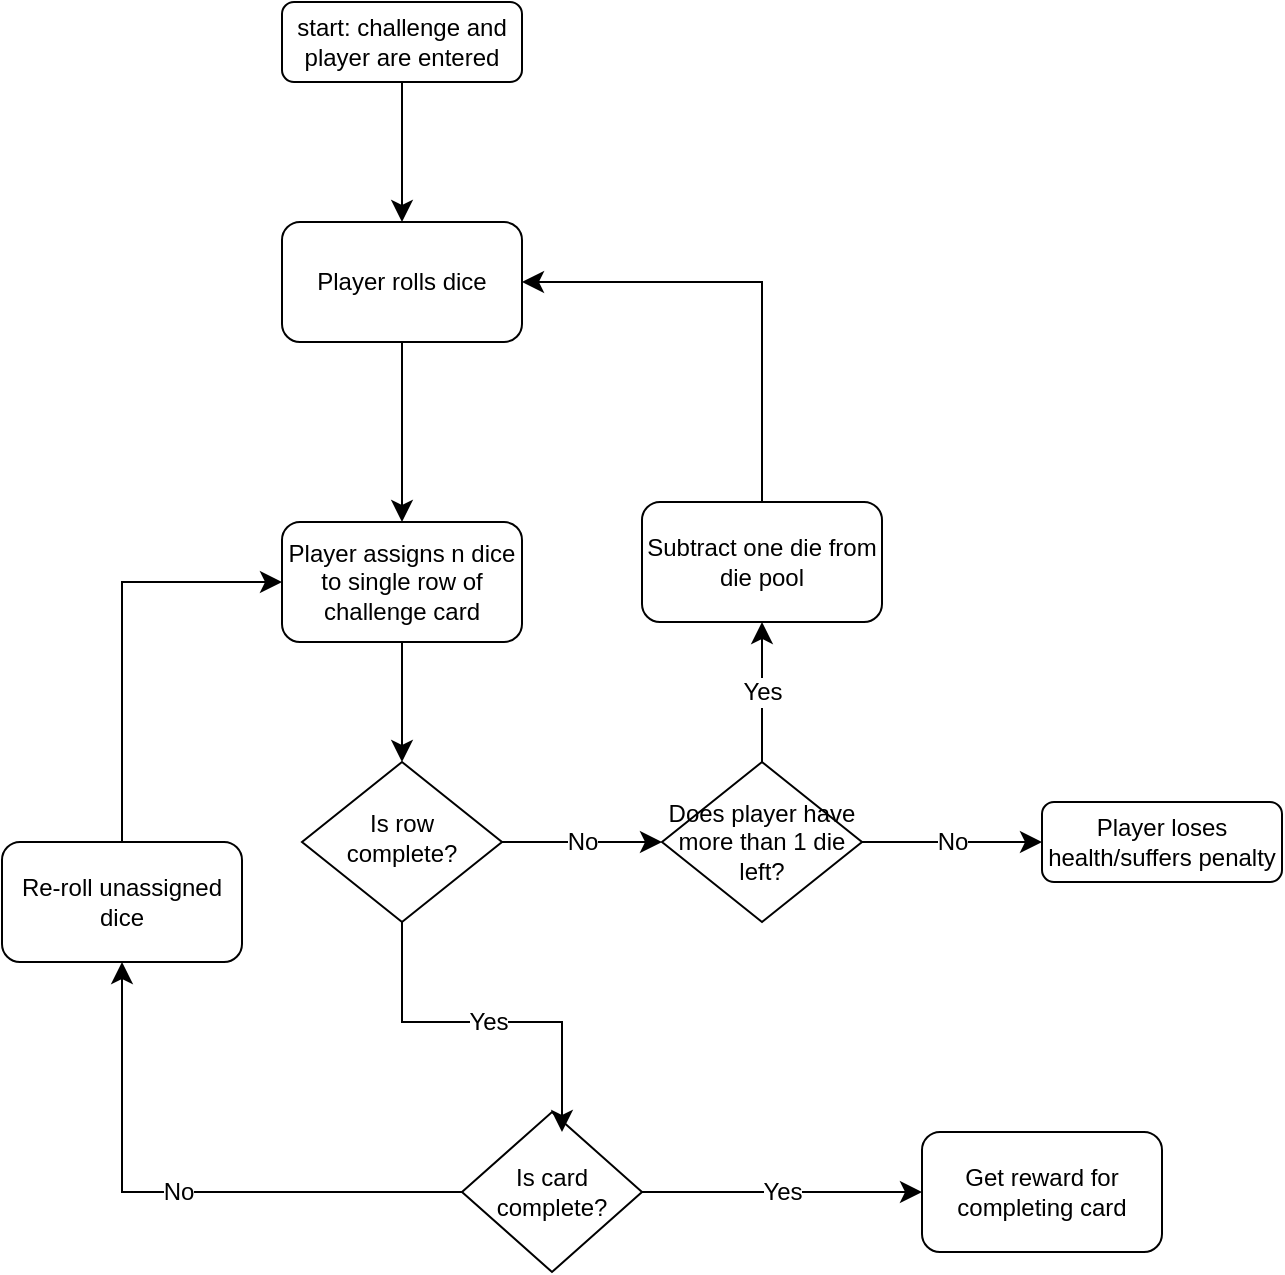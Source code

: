 <mxfile version="24.2.8" type="github">
  <diagram id="C5RBs43oDa-KdzZeNtuy" name="Page-1">
    <mxGraphModel dx="899" dy="338" grid="1" gridSize="10" guides="1" tooltips="1" connect="1" arrows="1" fold="1" page="1" pageScale="1" pageWidth="827" pageHeight="1169" math="0" shadow="0">
      <root>
        <mxCell id="WIyWlLk6GJQsqaUBKTNV-0" />
        <mxCell id="WIyWlLk6GJQsqaUBKTNV-1" parent="WIyWlLk6GJQsqaUBKTNV-0" />
        <mxCell id="-_gRDPvMxVGBRWyu3tF--1" value="" style="edgeStyle=none;curved=1;rounded=0;orthogonalLoop=1;jettySize=auto;html=1;fontSize=12;startSize=8;endSize=8;" edge="1" parent="WIyWlLk6GJQsqaUBKTNV-1" source="WIyWlLk6GJQsqaUBKTNV-3" target="-_gRDPvMxVGBRWyu3tF--0">
          <mxGeometry relative="1" as="geometry" />
        </mxCell>
        <mxCell id="WIyWlLk6GJQsqaUBKTNV-3" value="start: challenge and player are entered" style="rounded=1;whiteSpace=wrap;html=1;fontSize=12;glass=0;strokeWidth=1;shadow=0;" parent="WIyWlLk6GJQsqaUBKTNV-1" vertex="1">
          <mxGeometry x="160" y="30" width="120" height="40" as="geometry" />
        </mxCell>
        <mxCell id="-_gRDPvMxVGBRWyu3tF--5" value="No" style="edgeStyle=none;curved=1;rounded=0;orthogonalLoop=1;jettySize=auto;html=1;exitX=1;exitY=0.5;exitDx=0;exitDy=0;fontSize=12;startSize=8;endSize=8;" edge="1" parent="WIyWlLk6GJQsqaUBKTNV-1" source="WIyWlLk6GJQsqaUBKTNV-6">
          <mxGeometry relative="1" as="geometry">
            <mxPoint x="350" y="450" as="targetPoint" />
          </mxGeometry>
        </mxCell>
        <mxCell id="WIyWlLk6GJQsqaUBKTNV-6" value="Is row complete?" style="rhombus;whiteSpace=wrap;html=1;shadow=0;fontFamily=Helvetica;fontSize=12;align=center;strokeWidth=1;spacing=6;spacingTop=-4;" parent="WIyWlLk6GJQsqaUBKTNV-1" vertex="1">
          <mxGeometry x="170" y="410" width="100" height="80" as="geometry" />
        </mxCell>
        <mxCell id="WIyWlLk6GJQsqaUBKTNV-7" value="Player loses health/suffers penalty" style="rounded=1;whiteSpace=wrap;html=1;fontSize=12;glass=0;strokeWidth=1;shadow=0;" parent="WIyWlLk6GJQsqaUBKTNV-1" vertex="1">
          <mxGeometry x="540" y="430" width="120" height="40" as="geometry" />
        </mxCell>
        <mxCell id="-_gRDPvMxVGBRWyu3tF--2" style="edgeStyle=none;curved=1;rounded=0;orthogonalLoop=1;jettySize=auto;html=1;fontSize=12;startSize=8;endSize=8;" edge="1" parent="WIyWlLk6GJQsqaUBKTNV-1" source="-_gRDPvMxVGBRWyu3tF--0">
          <mxGeometry relative="1" as="geometry">
            <mxPoint x="220" y="290" as="targetPoint" />
          </mxGeometry>
        </mxCell>
        <mxCell id="-_gRDPvMxVGBRWyu3tF--0" value="Player rolls dice" style="whiteSpace=wrap;html=1;rounded=1;glass=0;strokeWidth=1;shadow=0;" vertex="1" parent="WIyWlLk6GJQsqaUBKTNV-1">
          <mxGeometry x="160" y="140" width="120" height="60" as="geometry" />
        </mxCell>
        <mxCell id="-_gRDPvMxVGBRWyu3tF--4" style="edgeStyle=none;curved=1;rounded=0;orthogonalLoop=1;jettySize=auto;html=1;entryX=0.5;entryY=0;entryDx=0;entryDy=0;fontSize=12;startSize=8;endSize=8;" edge="1" parent="WIyWlLk6GJQsqaUBKTNV-1" source="-_gRDPvMxVGBRWyu3tF--3" target="WIyWlLk6GJQsqaUBKTNV-6">
          <mxGeometry relative="1" as="geometry" />
        </mxCell>
        <mxCell id="-_gRDPvMxVGBRWyu3tF--3" value="Player assigns n dice to single row of challenge card" style="rounded=1;whiteSpace=wrap;html=1;" vertex="1" parent="WIyWlLk6GJQsqaUBKTNV-1">
          <mxGeometry x="160" y="290" width="120" height="60" as="geometry" />
        </mxCell>
        <mxCell id="-_gRDPvMxVGBRWyu3tF--9" value="Yes" style="edgeStyle=none;curved=1;rounded=0;orthogonalLoop=1;jettySize=auto;html=1;fontSize=12;startSize=8;endSize=8;entryX=0.5;entryY=1;entryDx=0;entryDy=0;" edge="1" parent="WIyWlLk6GJQsqaUBKTNV-1" source="-_gRDPvMxVGBRWyu3tF--8" target="-_gRDPvMxVGBRWyu3tF--10">
          <mxGeometry relative="1" as="geometry">
            <mxPoint x="400" y="350" as="targetPoint" />
          </mxGeometry>
        </mxCell>
        <mxCell id="-_gRDPvMxVGBRWyu3tF--23" value="No" style="edgeStyle=none;curved=1;rounded=0;orthogonalLoop=1;jettySize=auto;html=1;entryX=0;entryY=0.5;entryDx=0;entryDy=0;fontSize=12;startSize=8;endSize=8;" edge="1" parent="WIyWlLk6GJQsqaUBKTNV-1" source="-_gRDPvMxVGBRWyu3tF--8" target="WIyWlLk6GJQsqaUBKTNV-7">
          <mxGeometry relative="1" as="geometry" />
        </mxCell>
        <mxCell id="-_gRDPvMxVGBRWyu3tF--8" value="Does player have more than 1 die left?" style="rhombus;whiteSpace=wrap;html=1;" vertex="1" parent="WIyWlLk6GJQsqaUBKTNV-1">
          <mxGeometry x="350" y="410" width="100" height="80" as="geometry" />
        </mxCell>
        <mxCell id="-_gRDPvMxVGBRWyu3tF--10" value="Subtract one die from die pool" style="rounded=1;whiteSpace=wrap;html=1;" vertex="1" parent="WIyWlLk6GJQsqaUBKTNV-1">
          <mxGeometry x="340" y="280" width="120" height="60" as="geometry" />
        </mxCell>
        <mxCell id="-_gRDPvMxVGBRWyu3tF--13" value="Re-roll unassigned dice" style="rounded=1;whiteSpace=wrap;html=1;" vertex="1" parent="WIyWlLk6GJQsqaUBKTNV-1">
          <mxGeometry x="20" y="450" width="120" height="60" as="geometry" />
        </mxCell>
        <mxCell id="-_gRDPvMxVGBRWyu3tF--22" value="" style="edgeStyle=segmentEdgeStyle;endArrow=classic;html=1;curved=0;rounded=0;endSize=8;startSize=8;sourcePerimeterSpacing=0;targetPerimeterSpacing=0;fontSize=12;entryX=1;entryY=0.5;entryDx=0;entryDy=0;exitX=0.5;exitY=0;exitDx=0;exitDy=0;" edge="1" parent="WIyWlLk6GJQsqaUBKTNV-1" source="-_gRDPvMxVGBRWyu3tF--10" target="-_gRDPvMxVGBRWyu3tF--0">
          <mxGeometry width="140" relative="1" as="geometry">
            <mxPoint x="380" y="250" as="sourcePoint" />
            <mxPoint x="520" y="190" as="targetPoint" />
            <Array as="points">
              <mxPoint x="400" y="170" />
            </Array>
          </mxGeometry>
        </mxCell>
        <mxCell id="-_gRDPvMxVGBRWyu3tF--31" value="Yes" style="edgeStyle=none;curved=1;rounded=0;orthogonalLoop=1;jettySize=auto;html=1;fontSize=12;startSize=8;endSize=8;" edge="1" parent="WIyWlLk6GJQsqaUBKTNV-1" source="-_gRDPvMxVGBRWyu3tF--24">
          <mxGeometry relative="1" as="geometry">
            <mxPoint x="480" y="625" as="targetPoint" />
          </mxGeometry>
        </mxCell>
        <mxCell id="-_gRDPvMxVGBRWyu3tF--24" value="Is card complete?" style="rhombus;whiteSpace=wrap;html=1;" vertex="1" parent="WIyWlLk6GJQsqaUBKTNV-1">
          <mxGeometry x="250" y="585" width="90" height="80" as="geometry" />
        </mxCell>
        <mxCell id="-_gRDPvMxVGBRWyu3tF--30" value="Yes" style="edgeStyle=segmentEdgeStyle;endArrow=classic;html=1;curved=0;rounded=0;endSize=8;startSize=8;sourcePerimeterSpacing=0;targetPerimeterSpacing=0;fontSize=12;" edge="1" parent="WIyWlLk6GJQsqaUBKTNV-1">
          <mxGeometry width="140" relative="1" as="geometry">
            <mxPoint x="220" y="490" as="sourcePoint" />
            <mxPoint x="300" y="595" as="targetPoint" />
            <Array as="points">
              <mxPoint x="220" y="540" />
              <mxPoint x="300" y="540" />
            </Array>
          </mxGeometry>
        </mxCell>
        <mxCell id="-_gRDPvMxVGBRWyu3tF--32" value="Get reward for completing card" style="rounded=1;whiteSpace=wrap;html=1;" vertex="1" parent="WIyWlLk6GJQsqaUBKTNV-1">
          <mxGeometry x="480" y="595" width="120" height="60" as="geometry" />
        </mxCell>
        <mxCell id="-_gRDPvMxVGBRWyu3tF--34" value="No" style="edgeStyle=segmentEdgeStyle;endArrow=classic;html=1;curved=0;rounded=0;endSize=8;startSize=8;sourcePerimeterSpacing=0;targetPerimeterSpacing=0;fontSize=12;exitX=0;exitY=0.5;exitDx=0;exitDy=0;entryX=0.5;entryY=1;entryDx=0;entryDy=0;" edge="1" parent="WIyWlLk6GJQsqaUBKTNV-1" source="-_gRDPvMxVGBRWyu3tF--24" target="-_gRDPvMxVGBRWyu3tF--13">
          <mxGeometry width="140" relative="1" as="geometry">
            <mxPoint x="220" y="630" as="sourcePoint" />
            <mxPoint x="80" y="590" as="targetPoint" />
            <Array as="points">
              <mxPoint x="80" y="625" />
            </Array>
          </mxGeometry>
        </mxCell>
        <mxCell id="-_gRDPvMxVGBRWyu3tF--36" value="" style="edgeStyle=segmentEdgeStyle;endArrow=classic;html=1;curved=0;rounded=0;endSize=8;startSize=8;sourcePerimeterSpacing=0;targetPerimeterSpacing=0;fontSize=12;entryX=0;entryY=0.5;entryDx=0;entryDy=0;exitX=0.5;exitY=0;exitDx=0;exitDy=0;" edge="1" parent="WIyWlLk6GJQsqaUBKTNV-1" source="-_gRDPvMxVGBRWyu3tF--13" target="-_gRDPvMxVGBRWyu3tF--3">
          <mxGeometry width="140" relative="1" as="geometry">
            <mxPoint x="80" y="440" as="sourcePoint" />
            <mxPoint x="140" y="320" as="targetPoint" />
            <Array as="points">
              <mxPoint x="80" y="320" />
            </Array>
          </mxGeometry>
        </mxCell>
      </root>
    </mxGraphModel>
  </diagram>
</mxfile>
